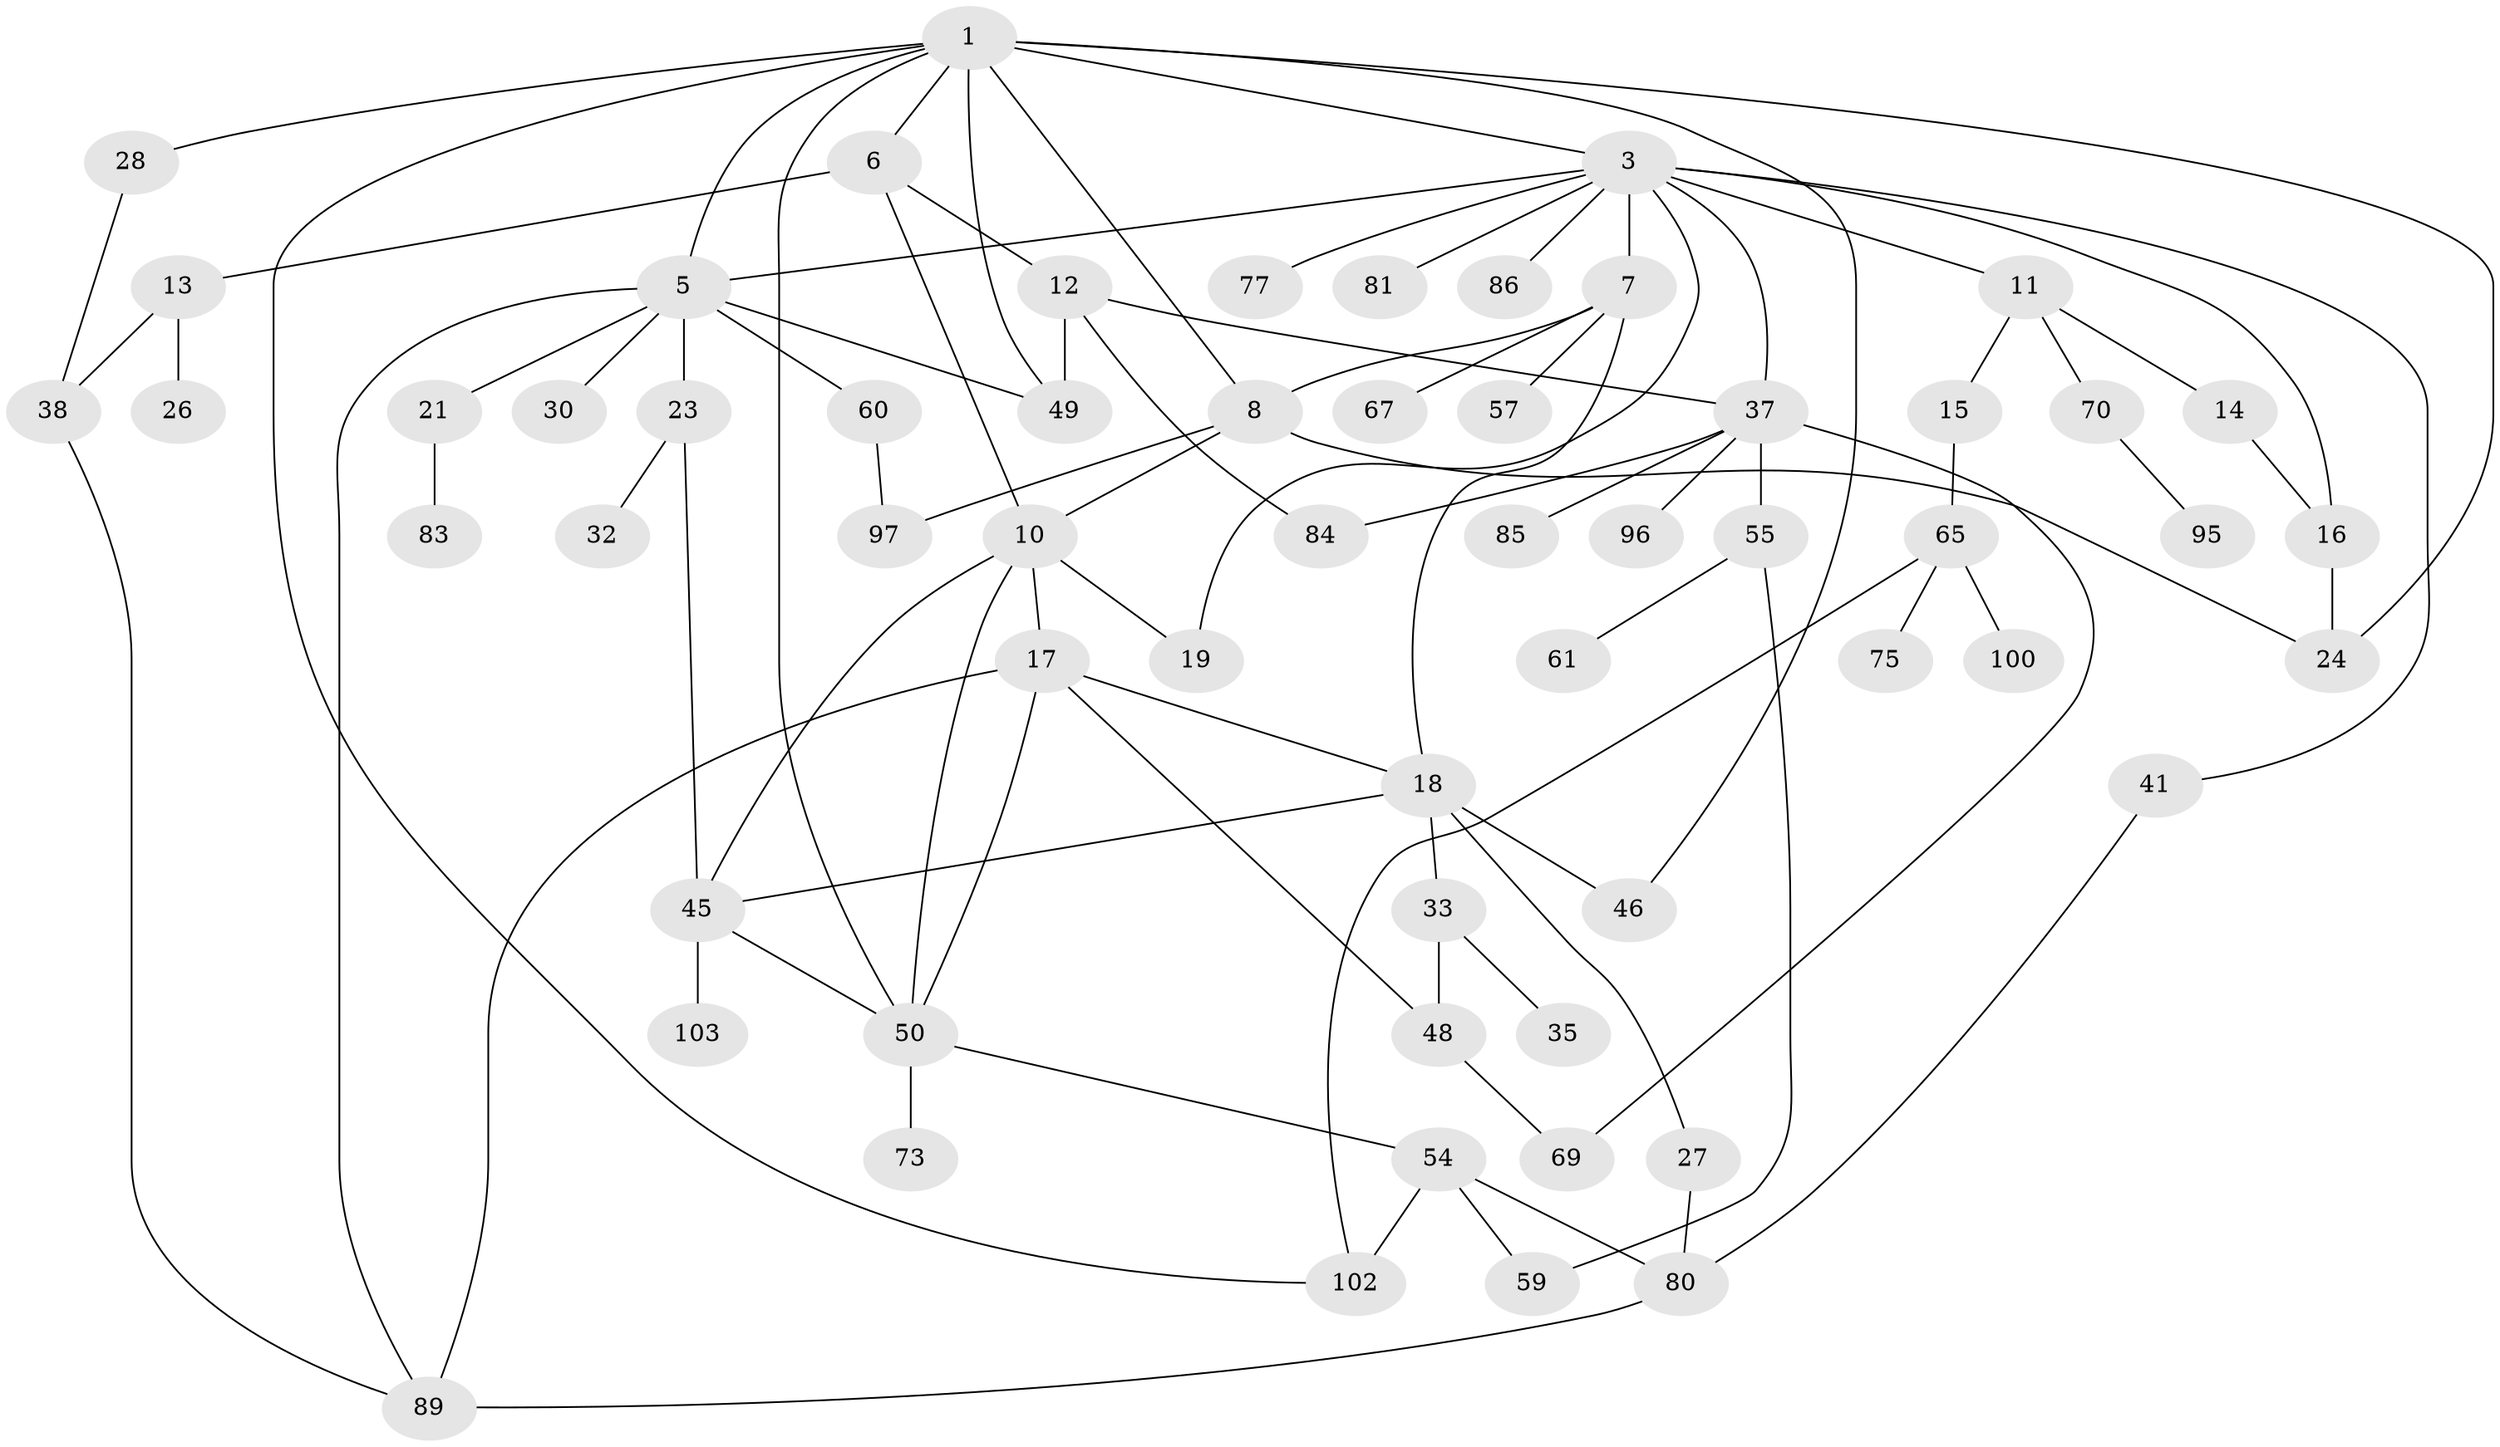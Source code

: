 // original degree distribution, {5: 0.05785123966942149, 4: 0.09917355371900827, 10: 0.008264462809917356, 3: 0.23140495867768596, 6: 0.03305785123966942, 2: 0.2809917355371901, 1: 0.2892561983471074}
// Generated by graph-tools (version 1.1) at 2025/13/03/09/25 04:13:17]
// undirected, 60 vertices, 89 edges
graph export_dot {
graph [start="1"]
  node [color=gray90,style=filled];
  1 [super="+104+2+42+74"];
  3 [super="+82+72+4"];
  5 [super="+9"];
  6;
  7 [super="+56+36"];
  8 [super="+63"];
  10 [super="+22+116+117"];
  11;
  12 [super="+62+98"];
  13;
  14;
  15;
  16 [super="+20+53"];
  17 [super="+40"];
  18 [super="+31"];
  19;
  21 [super="+51"];
  23 [super="+68"];
  24 [super="+44+29"];
  26;
  27 [super="+43"];
  28 [super="+115"];
  30;
  32;
  33;
  35;
  37 [super="+76+112"];
  38 [super="+88"];
  41;
  45;
  46 [super="+58+47"];
  48 [super="+87"];
  49 [super="+78+113"];
  50 [super="+52+91"];
  54 [super="+94+66"];
  55;
  57;
  59;
  60;
  61 [super="+108+93"];
  65 [super="+79"];
  67;
  69;
  70;
  73;
  75;
  77;
  80 [super="+106"];
  81;
  83 [super="+107"];
  84 [super="+109"];
  85;
  86;
  89 [super="+90+121"];
  95;
  96;
  97 [super="+118"];
  100;
  102 [super="+111+119"];
  103;
  1 -- 28;
  1 -- 50;
  1 -- 3;
  1 -- 46;
  1 -- 6;
  1 -- 24;
  1 -- 49 [weight=2];
  1 -- 5;
  1 -- 102;
  1 -- 8;
  3 -- 5;
  3 -- 7;
  3 -- 11;
  3 -- 41;
  3 -- 81;
  3 -- 77;
  3 -- 16;
  3 -- 19;
  3 -- 37;
  3 -- 86;
  5 -- 21;
  5 -- 23;
  5 -- 60;
  5 -- 30;
  5 -- 49;
  5 -- 89;
  6 -- 10;
  6 -- 12;
  6 -- 13;
  7 -- 8;
  7 -- 18;
  7 -- 57;
  7 -- 67;
  8 -- 24;
  8 -- 10;
  8 -- 97;
  10 -- 17;
  10 -- 50;
  10 -- 19;
  10 -- 45;
  11 -- 14;
  11 -- 15;
  11 -- 70;
  12 -- 84;
  12 -- 49;
  12 -- 37;
  13 -- 26;
  13 -- 38;
  14 -- 16;
  15 -- 65;
  16 -- 24;
  17 -- 48;
  17 -- 50;
  17 -- 18;
  17 -- 89;
  18 -- 27;
  18 -- 33;
  18 -- 45;
  18 -- 46;
  21 -- 83;
  23 -- 32;
  23 -- 45;
  27 -- 80;
  28 -- 38;
  33 -- 35;
  33 -- 48;
  37 -- 55;
  37 -- 96;
  37 -- 84;
  37 -- 69;
  37 -- 85;
  38 -- 89;
  41 -- 80;
  45 -- 103;
  45 -- 50;
  48 -- 69;
  50 -- 54;
  50 -- 73;
  54 -- 59;
  54 -- 102 [weight=2];
  54 -- 80;
  55 -- 61;
  55 -- 59;
  60 -- 97;
  65 -- 75;
  65 -- 100;
  65 -- 102;
  70 -- 95;
  80 -- 89;
}
